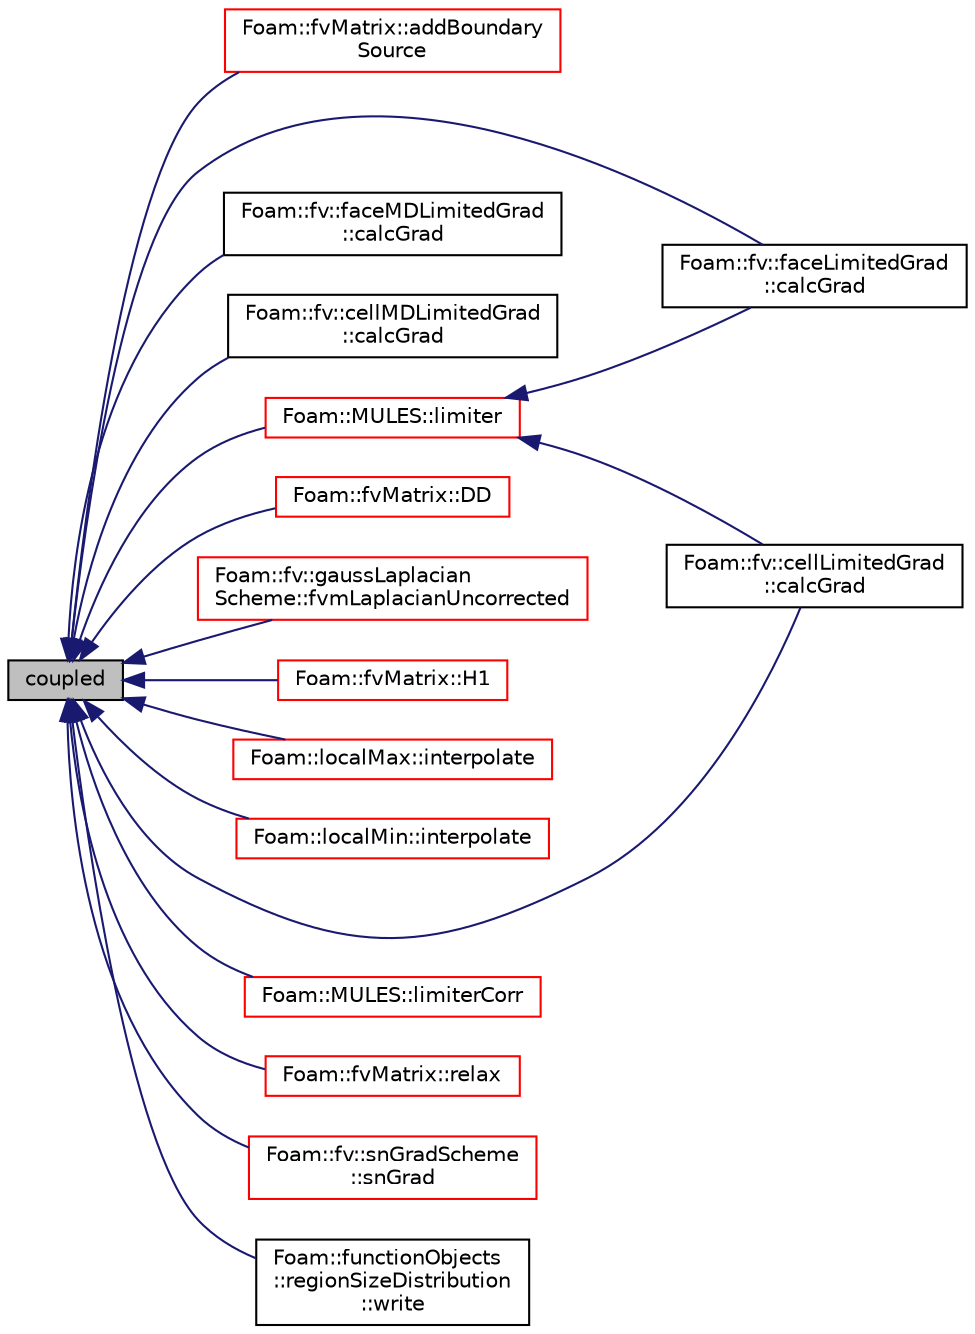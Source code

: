 digraph "coupled"
{
  bgcolor="transparent";
  edge [fontname="Helvetica",fontsize="10",labelfontname="Helvetica",labelfontsize="10"];
  node [fontname="Helvetica",fontsize="10",shape=record];
  rankdir="LR";
  Node1496 [label="coupled",height=0.2,width=0.4,color="black", fillcolor="grey75", style="filled", fontcolor="black"];
  Node1496 -> Node1497 [dir="back",color="midnightblue",fontsize="10",style="solid",fontname="Helvetica"];
  Node1497 [label="Foam::fvMatrix::addBoundary\lSource",height=0.2,width=0.4,color="red",URL="$a23173.html#a8c23a6a80a98b5d14c02c08e38989bc2"];
  Node1496 -> Node1525 [dir="back",color="midnightblue",fontsize="10",style="solid",fontname="Helvetica"];
  Node1525 [label="Foam::fv::faceLimitedGrad\l::calcGrad",height=0.2,width=0.4,color="black",URL="$a23389.html#ad8d9cb82461fad7624154d2e66528aa7"];
  Node1496 -> Node1526 [dir="back",color="midnightblue",fontsize="10",style="solid",fontname="Helvetica"];
  Node1526 [label="Foam::fv::faceMDLimitedGrad\l::calcGrad",height=0.2,width=0.4,color="black",URL="$a23393.html#ad8d9cb82461fad7624154d2e66528aa7"];
  Node1496 -> Node1527 [dir="back",color="midnightblue",fontsize="10",style="solid",fontname="Helvetica"];
  Node1527 [label="Foam::fv::cellMDLimitedGrad\l::calcGrad",height=0.2,width=0.4,color="black",URL="$a23385.html#a9e6946d5c172823826c394cab9979f17"];
  Node1496 -> Node1528 [dir="back",color="midnightblue",fontsize="10",style="solid",fontname="Helvetica"];
  Node1528 [label="Foam::fv::cellLimitedGrad\l::calcGrad",height=0.2,width=0.4,color="black",URL="$a23381.html#a9e6946d5c172823826c394cab9979f17"];
  Node1496 -> Node1529 [dir="back",color="midnightblue",fontsize="10",style="solid",fontname="Helvetica"];
  Node1529 [label="Foam::fvMatrix::DD",height=0.2,width=0.4,color="red",URL="$a23173.html#a0882901dbfcbf2ff78c40ac65a2fd945",tooltip="Return the matrix Type diagonal. "];
  Node1496 -> Node1507 [dir="back",color="midnightblue",fontsize="10",style="solid",fontname="Helvetica"];
  Node1507 [label="Foam::fv::gaussLaplacian\lScheme::fvmLaplacianUncorrected",height=0.2,width=0.4,color="red",URL="$a23397.html#ae2bfcc390fd0fe8c037f248421cbb5ec"];
  Node1496 -> Node1530 [dir="back",color="midnightblue",fontsize="10",style="solid",fontname="Helvetica"];
  Node1530 [label="Foam::fvMatrix::H1",height=0.2,width=0.4,color="red",URL="$a23173.html#a37a6a42b79a9f56f28f79fab26072d51",tooltip="Return H(1) "];
  Node1496 -> Node1531 [dir="back",color="midnightblue",fontsize="10",style="solid",fontname="Helvetica"];
  Node1531 [label="Foam::localMax::interpolate",height=0.2,width=0.4,color="red",URL="$a24037.html#afa17cc125605c695de2537e795d5d721",tooltip="Return the face-interpolate of the given cell field. "];
  Node1496 -> Node1534 [dir="back",color="midnightblue",fontsize="10",style="solid",fontname="Helvetica"];
  Node1534 [label="Foam::localMin::interpolate",height=0.2,width=0.4,color="red",URL="$a24041.html#afa17cc125605c695de2537e795d5d721",tooltip="Return the face-interpolate of the given cell field. "];
  Node1496 -> Node1537 [dir="back",color="midnightblue",fontsize="10",style="solid",fontname="Helvetica"];
  Node1537 [label="Foam::MULES::limiter",height=0.2,width=0.4,color="red",URL="$a21864.html#ae7bb06bb4b6724eb8a202da04f6e5557"];
  Node1537 -> Node1528 [dir="back",color="midnightblue",fontsize="10",style="solid",fontname="Helvetica"];
  Node1537 -> Node1525 [dir="back",color="midnightblue",fontsize="10",style="solid",fontname="Helvetica"];
  Node1496 -> Node1563 [dir="back",color="midnightblue",fontsize="10",style="solid",fontname="Helvetica"];
  Node1563 [label="Foam::MULES::limiterCorr",height=0.2,width=0.4,color="red",URL="$a21864.html#a94d3a088ccd04c49be0be5bbfb218379"];
  Node1496 -> Node1514 [dir="back",color="midnightblue",fontsize="10",style="solid",fontname="Helvetica"];
  Node1514 [label="Foam::fvMatrix::relax",height=0.2,width=0.4,color="red",URL="$a23173.html#a06343b944c91a56352ebf646011c212e",tooltip="Relax matrix (for steady-state solution). "];
  Node1496 -> Node1566 [dir="back",color="midnightblue",fontsize="10",style="solid",fontname="Helvetica"];
  Node1566 [label="Foam::fv::snGradScheme\l::snGrad",height=0.2,width=0.4,color="red",URL="$a23429.html#aaaa1dd14567f9116d35f40c25da74990",tooltip="Return the snGrad of the given cell field with the given deltaCoeffs. "];
  Node1496 -> Node1586 [dir="back",color="midnightblue",fontsize="10",style="solid",fontname="Helvetica"];
  Node1586 [label="Foam::functionObjects\l::regionSizeDistribution\l::write",height=0.2,width=0.4,color="black",URL="$a24265.html#ae8f6374e29a250261b3979bbd6e5cb40",tooltip="Calculate the regionSizeDistribution and write. "];
}
